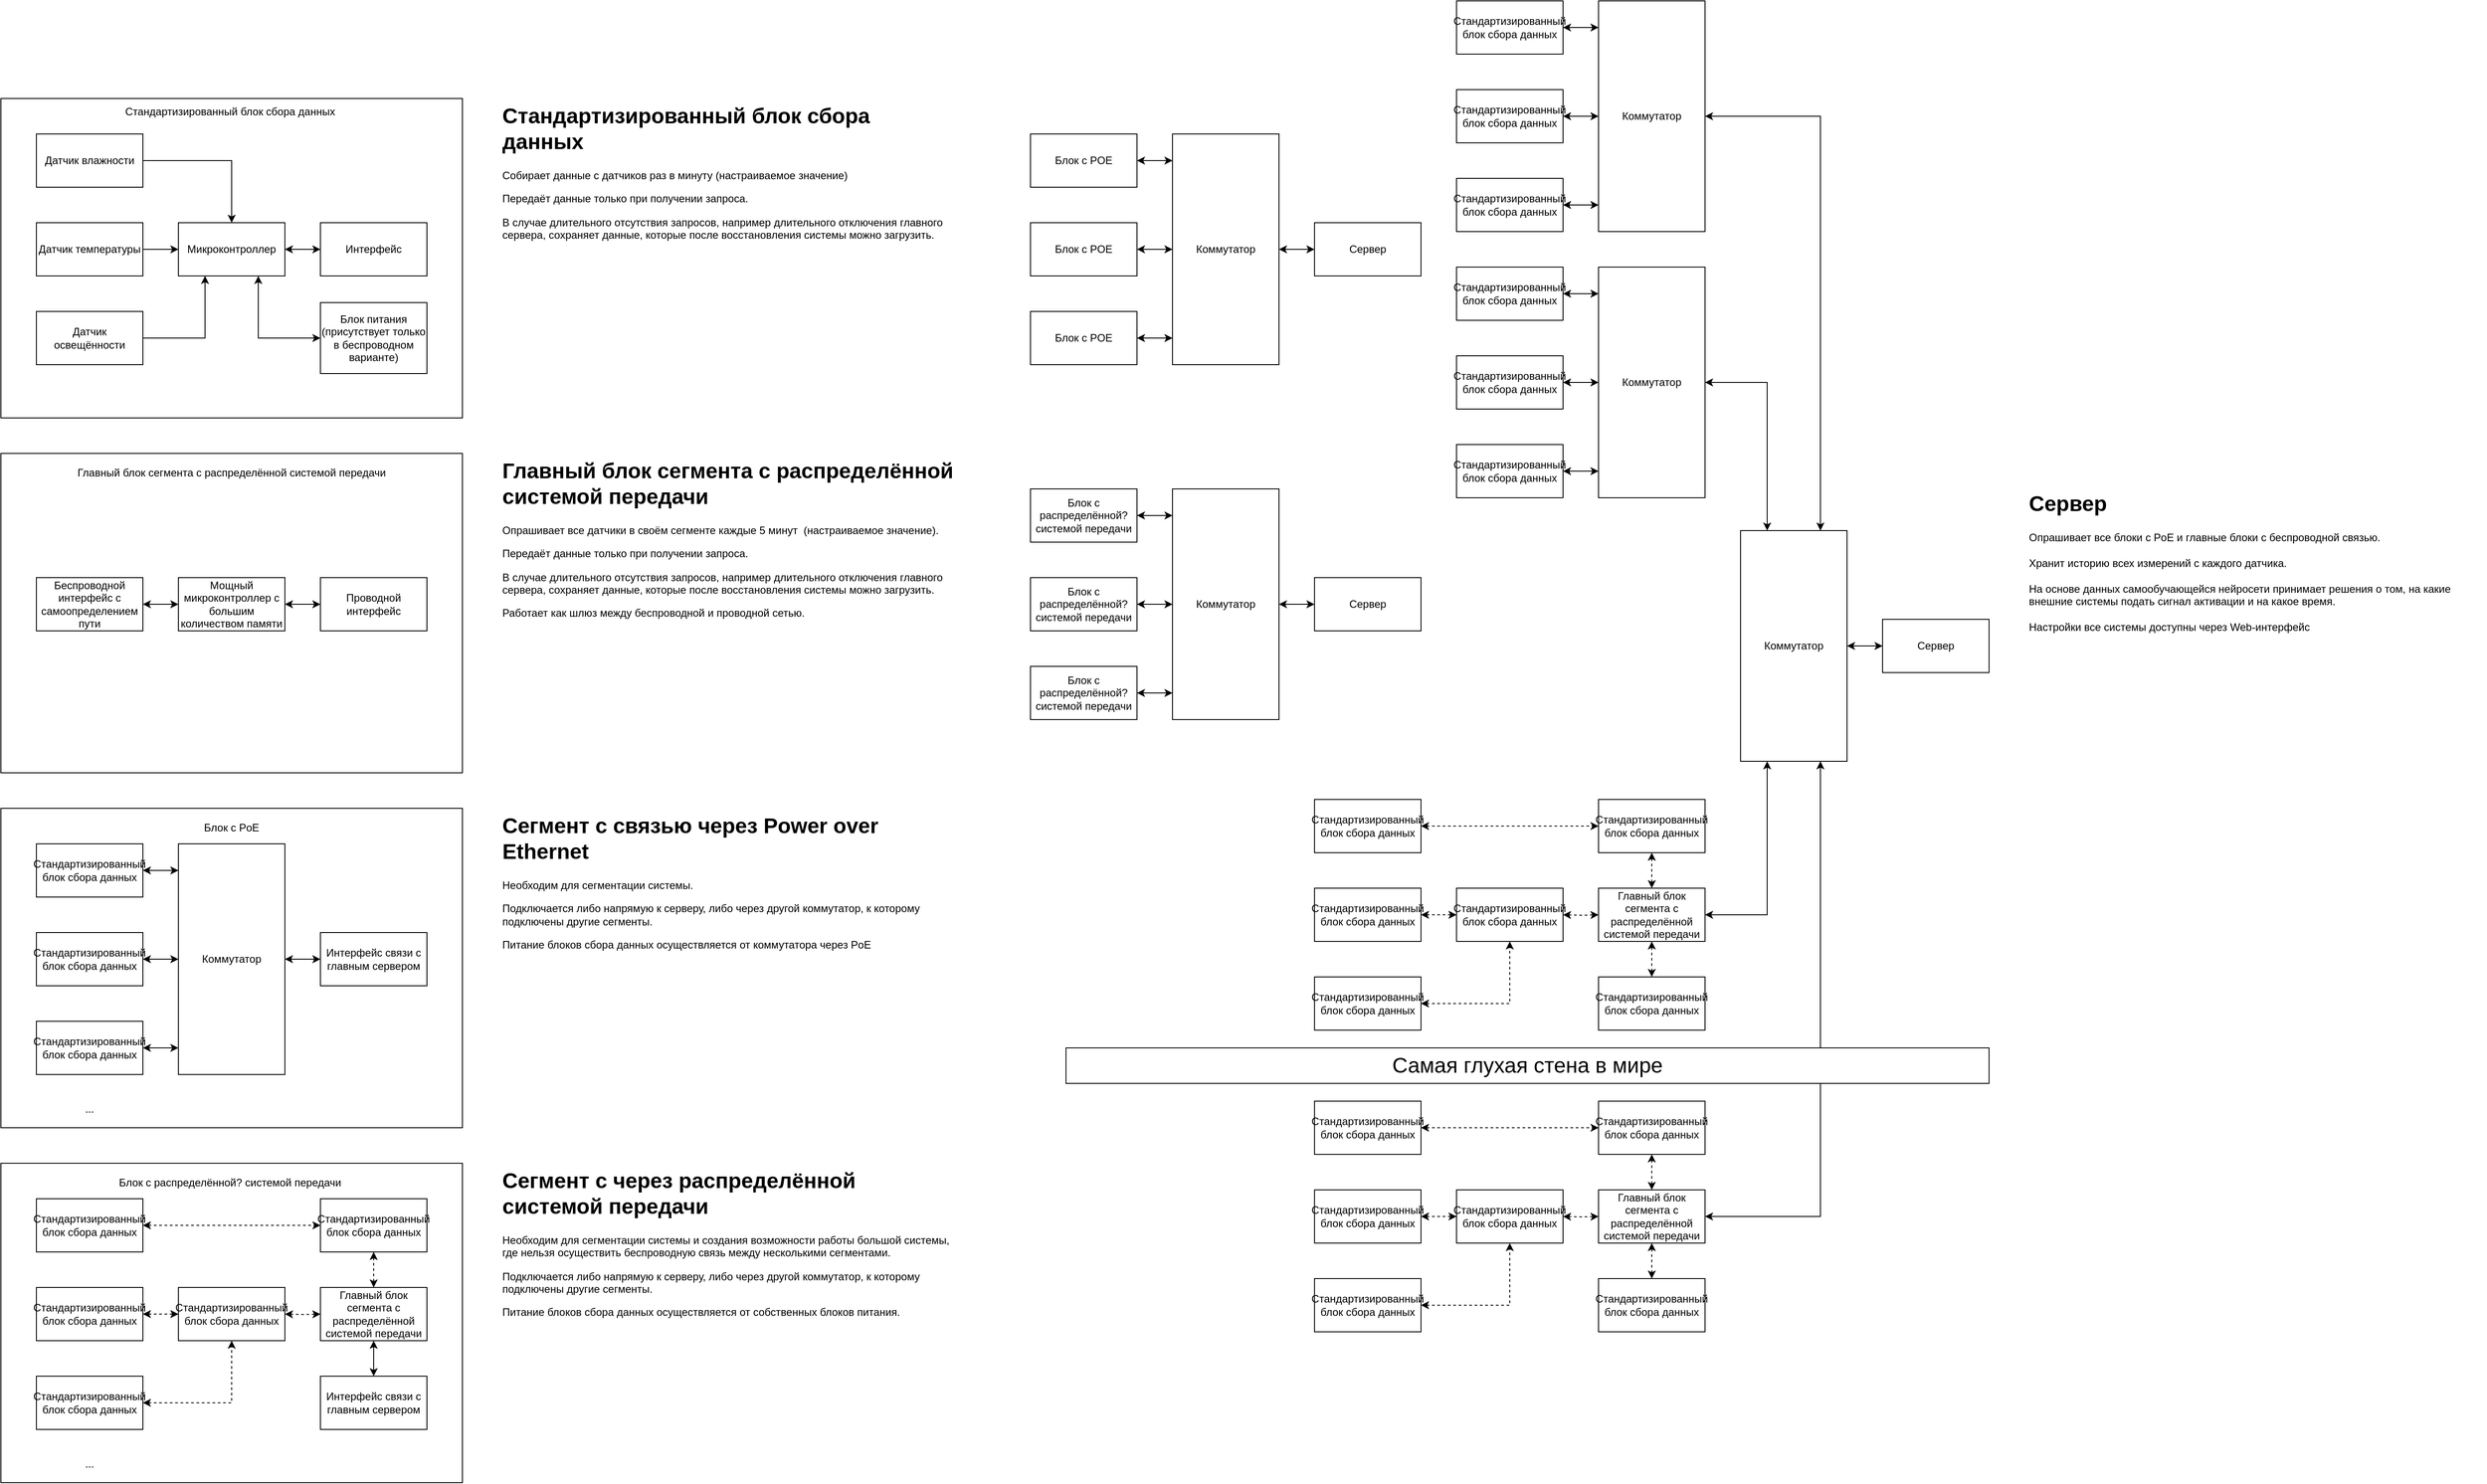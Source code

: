 <mxfile version="18.0.1" type="device"><diagram id="ki9Ix55oheyKwePjHkO6" name="Страница 1"><mxGraphModel dx="946" dy="2267" grid="1" gridSize="10" guides="1" tooltips="1" connect="1" arrows="1" fold="1" page="1" pageScale="1" pageWidth="2336" pageHeight="1654" math="0" shadow="0"><root><mxCell id="0"/><mxCell id="1" parent="0"/><mxCell id="hTzNfyZIEU0vZzHCz0gQ-32" value="&lt;span&gt;Блок с PoE&lt;br&gt;&lt;/span&gt;&lt;br&gt;&lt;br&gt;&lt;br&gt;&lt;br&gt;&lt;br&gt;&lt;br&gt;&lt;br&gt;&lt;br&gt;&lt;br&gt;&lt;br&gt;&lt;br&gt;&lt;br&gt;&lt;br&gt;&lt;br&gt;&lt;br&gt;&lt;br&gt;&lt;br&gt;&lt;br&gt;&lt;br&gt;&lt;br&gt;&lt;br&gt;...&amp;nbsp; &amp;nbsp;&lt;span style=&quot;white-space: pre&quot;&gt;&#9;&lt;/span&gt;&lt;span style=&quot;white-space: pre&quot;&gt;&#9;&lt;/span&gt;&lt;span style=&quot;white-space: pre&quot;&gt;&#9;&lt;/span&gt;&lt;span style=&quot;white-space: pre&quot;&gt;&#9;&lt;/span&gt;&lt;span style=&quot;white-space: pre&quot;&gt;&#9;&lt;/span&gt;&lt;span style=&quot;white-space: pre&quot;&gt;&#9;&lt;/span&gt;&lt;span style=&quot;white-space: pre&quot;&gt;&#9;&lt;/span&gt;&lt;span style=&quot;white-space: pre&quot;&gt;&#9;&lt;/span&gt;&lt;span style=&quot;white-space: pre&quot;&gt;&#9;&lt;/span&gt;&lt;span style=&quot;white-space: pre&quot;&gt;&#9;&lt;/span&gt;&lt;span style=&quot;white-space: pre&quot;&gt;&#9;&lt;span style=&quot;white-space: pre&quot;&gt;&#9;&lt;/span&gt; &lt;/span&gt;&amp;nbsp;&amp;nbsp;&lt;br&gt;" style="rounded=0;whiteSpace=wrap;html=1;" parent="1" vertex="1"><mxGeometry x="80" y="880" width="520" height="360" as="geometry"/></mxCell><mxCell id="hTzNfyZIEU0vZzHCz0gQ-18" value="Стандартизированный блок сбора данных&amp;nbsp;&lt;br&gt;&lt;br&gt;&lt;br&gt;&lt;br&gt;&lt;br&gt;&lt;br&gt;&lt;br&gt;&lt;br&gt;&lt;br&gt;&lt;br&gt;&lt;br&gt;&lt;br&gt;&lt;br&gt;&lt;br&gt;&lt;br&gt;&lt;br&gt;&lt;br&gt;&lt;br&gt;&lt;br&gt;&lt;br&gt;&lt;br&gt;&lt;br&gt;&lt;br&gt;&lt;br&gt;" style="rounded=0;whiteSpace=wrap;html=1;" parent="1" vertex="1"><mxGeometry x="80" y="80" width="520" height="360" as="geometry"/></mxCell><mxCell id="hTzNfyZIEU0vZzHCz0gQ-8" style="edgeStyle=orthogonalEdgeStyle;rounded=0;orthogonalLoop=1;jettySize=auto;html=1;" parent="1" source="hTzNfyZIEU0vZzHCz0gQ-1" target="hTzNfyZIEU0vZzHCz0gQ-6" edge="1"><mxGeometry relative="1" as="geometry"/></mxCell><mxCell id="hTzNfyZIEU0vZzHCz0gQ-1" value="Датчик влажности" style="rounded=0;whiteSpace=wrap;html=1;" parent="1" vertex="1"><mxGeometry x="120" y="120" width="120" height="60" as="geometry"/></mxCell><mxCell id="hTzNfyZIEU0vZzHCz0gQ-9" style="edgeStyle=orthogonalEdgeStyle;rounded=0;orthogonalLoop=1;jettySize=auto;html=1;" parent="1" source="hTzNfyZIEU0vZzHCz0gQ-2" target="hTzNfyZIEU0vZzHCz0gQ-6" edge="1"><mxGeometry relative="1" as="geometry"/></mxCell><mxCell id="hTzNfyZIEU0vZzHCz0gQ-2" value="Датчик температуры" style="rounded=0;whiteSpace=wrap;html=1;" parent="1" vertex="1"><mxGeometry x="120" y="220" width="120" height="60" as="geometry"/></mxCell><mxCell id="hTzNfyZIEU0vZzHCz0gQ-10" style="edgeStyle=orthogonalEdgeStyle;rounded=0;orthogonalLoop=1;jettySize=auto;html=1;" parent="1" source="hTzNfyZIEU0vZzHCz0gQ-3" target="hTzNfyZIEU0vZzHCz0gQ-6" edge="1"><mxGeometry relative="1" as="geometry"><Array as="points"><mxPoint x="310" y="350"/></Array></mxGeometry></mxCell><mxCell id="hTzNfyZIEU0vZzHCz0gQ-3" value="Датчик освещённости" style="rounded=0;whiteSpace=wrap;html=1;" parent="1" vertex="1"><mxGeometry x="120" y="320" width="120" height="60" as="geometry"/></mxCell><mxCell id="hTzNfyZIEU0vZzHCz0gQ-17" style="edgeStyle=orthogonalEdgeStyle;rounded=0;orthogonalLoop=1;jettySize=auto;html=1;startArrow=classic;startFill=1;" parent="1" source="hTzNfyZIEU0vZzHCz0gQ-6" target="hTzNfyZIEU0vZzHCz0gQ-16" edge="1"><mxGeometry relative="1" as="geometry"/></mxCell><mxCell id="hTzNfyZIEU0vZzHCz0gQ-6" value="Микроконтроллер" style="rounded=0;whiteSpace=wrap;html=1;" parent="1" vertex="1"><mxGeometry x="280" y="220" width="120" height="60" as="geometry"/></mxCell><mxCell id="hTzNfyZIEU0vZzHCz0gQ-16" value="Интерфейс" style="rounded=0;whiteSpace=wrap;html=1;" parent="1" vertex="1"><mxGeometry x="440" y="220" width="120" height="60" as="geometry"/></mxCell><mxCell id="hTzNfyZIEU0vZzHCz0gQ-26" style="edgeStyle=orthogonalEdgeStyle;rounded=0;orthogonalLoop=1;jettySize=auto;html=1;startArrow=classic;startFill=1;" parent="1" source="hTzNfyZIEU0vZzHCz0gQ-19" target="hTzNfyZIEU0vZzHCz0gQ-24" edge="1"><mxGeometry relative="1" as="geometry"><Array as="points"><mxPoint x="270" y="950"/><mxPoint x="270" y="950"/></Array></mxGeometry></mxCell><mxCell id="hTzNfyZIEU0vZzHCz0gQ-19" value="&lt;span&gt;Стандартизированный блок сбора данных&lt;/span&gt;" style="rounded=0;whiteSpace=wrap;html=1;" parent="1" vertex="1"><mxGeometry x="120" y="920" width="120" height="60" as="geometry"/></mxCell><mxCell id="hTzNfyZIEU0vZzHCz0gQ-27" style="edgeStyle=orthogonalEdgeStyle;rounded=0;orthogonalLoop=1;jettySize=auto;html=1;startArrow=classic;startFill=1;" parent="1" source="hTzNfyZIEU0vZzHCz0gQ-22" target="hTzNfyZIEU0vZzHCz0gQ-24" edge="1"><mxGeometry relative="1" as="geometry"/></mxCell><mxCell id="hTzNfyZIEU0vZzHCz0gQ-22" value="&lt;span&gt;Стандартизированный блок сбора данных&lt;/span&gt;" style="rounded=0;whiteSpace=wrap;html=1;" parent="1" vertex="1"><mxGeometry x="120" y="1020" width="120" height="60" as="geometry"/></mxCell><mxCell id="hTzNfyZIEU0vZzHCz0gQ-29" style="edgeStyle=orthogonalEdgeStyle;rounded=0;orthogonalLoop=1;jettySize=auto;html=1;startArrow=classic;startFill=1;" parent="1" source="hTzNfyZIEU0vZzHCz0gQ-23" target="hTzNfyZIEU0vZzHCz0gQ-24" edge="1"><mxGeometry relative="1" as="geometry"><Array as="points"><mxPoint x="270" y="1150"/><mxPoint x="270" y="1150"/></Array></mxGeometry></mxCell><mxCell id="hTzNfyZIEU0vZzHCz0gQ-23" value="&lt;span&gt;Стандартизированный блок сбора данных&lt;/span&gt;" style="rounded=0;whiteSpace=wrap;html=1;" parent="1" vertex="1"><mxGeometry x="120" y="1120" width="120" height="60" as="geometry"/></mxCell><mxCell id="hTzNfyZIEU0vZzHCz0gQ-31" style="edgeStyle=orthogonalEdgeStyle;rounded=0;orthogonalLoop=1;jettySize=auto;html=1;startArrow=classic;startFill=1;" parent="1" source="hTzNfyZIEU0vZzHCz0gQ-24" target="hTzNfyZIEU0vZzHCz0gQ-30" edge="1"><mxGeometry relative="1" as="geometry"/></mxCell><mxCell id="hTzNfyZIEU0vZzHCz0gQ-24" value="Коммутатор" style="rounded=0;whiteSpace=wrap;html=1;" parent="1" vertex="1"><mxGeometry x="280" y="920" width="120" height="260" as="geometry"/></mxCell><mxCell id="hTzNfyZIEU0vZzHCz0gQ-30" value="Интерфейс связи с главным сервером" style="rounded=0;whiteSpace=wrap;html=1;" parent="1" vertex="1"><mxGeometry x="440" y="1020" width="120" height="60" as="geometry"/></mxCell><mxCell id="hTzNfyZIEU0vZzHCz0gQ-33" value="&lt;span&gt;Блок с распределённой? системой передачи&amp;nbsp;&lt;br&gt;&lt;/span&gt;&lt;br&gt;&lt;br&gt;&lt;br&gt;&lt;br&gt;&lt;br&gt;&lt;br&gt;&lt;br&gt;&lt;br&gt;&lt;br&gt;&lt;br&gt;&lt;br&gt;&lt;br&gt;&lt;br&gt;&lt;br&gt;&lt;br&gt;&lt;br&gt;&lt;br&gt;&lt;br&gt;&lt;br&gt;&lt;br&gt;&lt;br&gt;...&amp;nbsp; &amp;nbsp;&lt;span style=&quot;white-space: pre&quot;&gt;&#9;&lt;/span&gt;&lt;span style=&quot;white-space: pre&quot;&gt;&#9;&lt;/span&gt;&lt;span style=&quot;white-space: pre&quot;&gt;&#9;&lt;/span&gt;&lt;span style=&quot;white-space: pre&quot;&gt;&#9;&lt;/span&gt;&lt;span style=&quot;white-space: pre&quot;&gt;&#9;&lt;/span&gt;&lt;span style=&quot;white-space: pre&quot;&gt;&#9;&lt;/span&gt;&lt;span style=&quot;white-space: pre&quot;&gt;&#9;&lt;/span&gt;&lt;span style=&quot;white-space: pre&quot;&gt;&#9;&lt;/span&gt;&lt;span style=&quot;white-space: pre&quot;&gt;&#9;&lt;/span&gt;&lt;span style=&quot;white-space: pre&quot;&gt;&#9;&lt;/span&gt;&lt;span style=&quot;white-space: pre&quot;&gt;&#9;&lt;span style=&quot;white-space: pre&quot;&gt;&#9;&lt;/span&gt; &lt;/span&gt;&amp;nbsp;&amp;nbsp;" style="rounded=0;whiteSpace=wrap;html=1;" parent="1" vertex="1"><mxGeometry x="80" y="1280" width="520" height="360" as="geometry"/></mxCell><mxCell id="hTzNfyZIEU0vZzHCz0gQ-34" style="edgeStyle=orthogonalEdgeStyle;rounded=0;orthogonalLoop=1;jettySize=auto;html=1;startArrow=classic;startFill=1;dashed=1;" parent="1" source="hTzNfyZIEU0vZzHCz0gQ-35" target="hTzNfyZIEU0vZzHCz0gQ-50" edge="1"><mxGeometry relative="1" as="geometry"><Array as="points"/><mxPoint x="280" y="1350.0" as="targetPoint"/></mxGeometry></mxCell><mxCell id="hTzNfyZIEU0vZzHCz0gQ-35" value="&lt;span&gt;Стандартизированный блок сбора данных&lt;/span&gt;" style="rounded=0;whiteSpace=wrap;html=1;" parent="1" vertex="1"><mxGeometry x="120" y="1320" width="120" height="60" as="geometry"/></mxCell><mxCell id="hTzNfyZIEU0vZzHCz0gQ-49" style="edgeStyle=orthogonalEdgeStyle;rounded=0;orthogonalLoop=1;jettySize=auto;html=1;startArrow=classic;startFill=1;dashed=1;" parent="1" source="hTzNfyZIEU0vZzHCz0gQ-37" target="hTzNfyZIEU0vZzHCz0gQ-45" edge="1"><mxGeometry relative="1" as="geometry"/></mxCell><mxCell id="hTzNfyZIEU0vZzHCz0gQ-37" value="&lt;span&gt;Стандартизированный блок сбора данных&lt;/span&gt;" style="rounded=0;whiteSpace=wrap;html=1;" parent="1" vertex="1"><mxGeometry x="120" y="1420" width="120" height="60" as="geometry"/></mxCell><mxCell id="hTzNfyZIEU0vZzHCz0gQ-48" style="edgeStyle=orthogonalEdgeStyle;rounded=0;orthogonalLoop=1;jettySize=auto;html=1;startArrow=classic;startFill=1;dashed=1;" parent="1" source="hTzNfyZIEU0vZzHCz0gQ-39" target="hTzNfyZIEU0vZzHCz0gQ-45" edge="1"><mxGeometry relative="1" as="geometry"/></mxCell><mxCell id="hTzNfyZIEU0vZzHCz0gQ-39" value="&lt;span&gt;Стандартизированный блок сбора данных&lt;/span&gt;" style="rounded=0;whiteSpace=wrap;html=1;" parent="1" vertex="1"><mxGeometry x="120" y="1520" width="120" height="60" as="geometry"/></mxCell><mxCell id="hTzNfyZIEU0vZzHCz0gQ-40" style="edgeStyle=orthogonalEdgeStyle;rounded=0;orthogonalLoop=1;jettySize=auto;html=1;startArrow=classic;startFill=1;dashed=1;" parent="1" target="hTzNfyZIEU0vZzHCz0gQ-42" edge="1"><mxGeometry relative="1" as="geometry"><mxPoint x="400" y="1450.0" as="sourcePoint"/></mxGeometry></mxCell><mxCell id="hTzNfyZIEU0vZzHCz0gQ-42" value="Главный блок сегмента с распределённой системой передачи" style="rounded=0;whiteSpace=wrap;html=1;" parent="1" vertex="1"><mxGeometry x="440" y="1420" width="120" height="60" as="geometry"/></mxCell><mxCell id="hTzNfyZIEU0vZzHCz0gQ-45" value="&lt;span&gt;Стандартизированный блок сбора данных&lt;/span&gt;" style="rounded=0;whiteSpace=wrap;html=1;" parent="1" vertex="1"><mxGeometry x="280" y="1420" width="120" height="60" as="geometry"/></mxCell><mxCell id="hTzNfyZIEU0vZzHCz0gQ-47" style="edgeStyle=orthogonalEdgeStyle;rounded=0;orthogonalLoop=1;jettySize=auto;html=1;startArrow=classic;startFill=1;" parent="1" source="hTzNfyZIEU0vZzHCz0gQ-46" target="hTzNfyZIEU0vZzHCz0gQ-42" edge="1"><mxGeometry relative="1" as="geometry"/></mxCell><mxCell id="hTzNfyZIEU0vZzHCz0gQ-46" value="Интерфейс связи с главным сервером" style="rounded=0;whiteSpace=wrap;html=1;" parent="1" vertex="1"><mxGeometry x="440" y="1520" width="120" height="60" as="geometry"/></mxCell><mxCell id="hTzNfyZIEU0vZzHCz0gQ-51" style="edgeStyle=orthogonalEdgeStyle;rounded=0;orthogonalLoop=1;jettySize=auto;html=1;startArrow=classic;startFill=1;dashed=1;" parent="1" source="hTzNfyZIEU0vZzHCz0gQ-50" target="hTzNfyZIEU0vZzHCz0gQ-42" edge="1"><mxGeometry relative="1" as="geometry"/></mxCell><mxCell id="hTzNfyZIEU0vZzHCz0gQ-50" value="&lt;span&gt;Стандартизированный блок сбора данных&lt;/span&gt;" style="rounded=0;whiteSpace=wrap;html=1;" parent="1" vertex="1"><mxGeometry x="440" y="1320" width="120" height="60" as="geometry"/></mxCell><mxCell id="hTzNfyZIEU0vZzHCz0gQ-53" value="&lt;span&gt;Главный блок сегмента с распределённой системой передачи&lt;br&gt;&lt;/span&gt;&lt;br&gt;&lt;br&gt;&lt;br&gt;&lt;br&gt;&lt;br&gt;&lt;br&gt;&lt;br&gt;&lt;br&gt;&lt;br&gt;&lt;br&gt;&lt;br&gt;&lt;br&gt;&lt;br&gt;&lt;br&gt;&lt;br&gt;&lt;br&gt;&lt;br&gt;&lt;br&gt;&lt;br&gt;&lt;br&gt;&lt;br&gt;&amp;nbsp; &amp;nbsp;&lt;span style=&quot;white-space: pre&quot;&gt;&#9;&lt;/span&gt;&lt;span style=&quot;white-space: pre&quot;&gt;&#9;&lt;/span&gt;&lt;span style=&quot;white-space: pre&quot;&gt;&#9;&lt;/span&gt;&lt;span style=&quot;white-space: pre&quot;&gt;&#9;&lt;/span&gt;&lt;span style=&quot;white-space: pre&quot;&gt;&#9;&lt;/span&gt;&lt;span style=&quot;white-space: pre&quot;&gt;&#9;&lt;/span&gt;&lt;span style=&quot;white-space: pre&quot;&gt;&#9;&lt;/span&gt;&lt;span style=&quot;white-space: pre&quot;&gt;&#9;&lt;/span&gt;&lt;span style=&quot;white-space: pre&quot;&gt;&#9;&lt;/span&gt;&lt;span style=&quot;white-space: pre&quot;&gt;&#9;&lt;/span&gt;&lt;span style=&quot;white-space: pre&quot;&gt;&#9;&lt;span style=&quot;white-space: pre&quot;&gt;&#9;&lt;/span&gt; &lt;/span&gt;&amp;nbsp;&amp;nbsp;" style="rounded=0;whiteSpace=wrap;html=1;" parent="1" vertex="1"><mxGeometry x="80" y="480" width="520" height="360" as="geometry"/></mxCell><mxCell id="hTzNfyZIEU0vZzHCz0gQ-56" style="edgeStyle=orthogonalEdgeStyle;rounded=0;orthogonalLoop=1;jettySize=auto;html=1;startArrow=classic;startFill=1;" parent="1" source="hTzNfyZIEU0vZzHCz0gQ-57" target="hTzNfyZIEU0vZzHCz0gQ-61" edge="1"><mxGeometry relative="1" as="geometry"/></mxCell><mxCell id="hTzNfyZIEU0vZzHCz0gQ-57" value="Беспроводной интерфейс с самоопределением пути" style="rounded=0;whiteSpace=wrap;html=1;" parent="1" vertex="1"><mxGeometry x="120" y="620" width="120" height="60" as="geometry"/></mxCell><mxCell id="hTzNfyZIEU0vZzHCz0gQ-60" style="edgeStyle=orthogonalEdgeStyle;rounded=0;orthogonalLoop=1;jettySize=auto;html=1;startArrow=classic;startFill=1;" parent="1" source="hTzNfyZIEU0vZzHCz0gQ-61" target="hTzNfyZIEU0vZzHCz0gQ-62" edge="1"><mxGeometry relative="1" as="geometry"/></mxCell><mxCell id="hTzNfyZIEU0vZzHCz0gQ-61" value="Мощный микроконтроллер с большим количеством памяти" style="rounded=0;whiteSpace=wrap;html=1;" parent="1" vertex="1"><mxGeometry x="280" y="620" width="120" height="60" as="geometry"/></mxCell><mxCell id="hTzNfyZIEU0vZzHCz0gQ-62" value="Проводной интерфейс" style="rounded=0;whiteSpace=wrap;html=1;" parent="1" vertex="1"><mxGeometry x="440" y="620" width="120" height="60" as="geometry"/></mxCell><mxCell id="hTzNfyZIEU0vZzHCz0gQ-65" style="edgeStyle=orthogonalEdgeStyle;rounded=0;orthogonalLoop=1;jettySize=auto;html=1;startArrow=classic;startFill=1;" parent="1" source="hTzNfyZIEU0vZzHCz0gQ-64" target="hTzNfyZIEU0vZzHCz0gQ-6" edge="1"><mxGeometry relative="1" as="geometry"><Array as="points"><mxPoint x="370" y="350"/></Array></mxGeometry></mxCell><mxCell id="hTzNfyZIEU0vZzHCz0gQ-64" value="Блок питания (присутствует только в беспроводном варианте)" style="rounded=0;whiteSpace=wrap;html=1;" parent="1" vertex="1"><mxGeometry x="440" y="310" width="120" height="80" as="geometry"/></mxCell><mxCell id="hTzNfyZIEU0vZzHCz0gQ-67" value="&lt;h1&gt;&lt;span style=&quot;text-align: center&quot;&gt;Стандартизированный блок сбора данных&lt;/span&gt;&lt;/h1&gt;&lt;p&gt;Собирает данные с датчиков раз в минуту (настраиваемое значение)&lt;/p&gt;&lt;p&gt;Передаёт данные только при получении запроса.&lt;/p&gt;&lt;p&gt;В случае длительного отсутствия запросов, например длительного отключения главного сервера, сохраняет данные, которые после восстановления системы можно загрузить.&amp;nbsp; &amp;nbsp;&lt;/p&gt;" style="text;html=1;strokeColor=none;fillColor=none;spacing=5;spacingTop=-20;whiteSpace=wrap;overflow=hidden;rounded=0;" parent="1" vertex="1"><mxGeometry x="640" y="80" width="520" height="360" as="geometry"/></mxCell><mxCell id="hTzNfyZIEU0vZzHCz0gQ-68" value="&lt;h1&gt;&lt;span style=&quot;text-align: center&quot;&gt;&lt;font style=&quot;font-size: 24px&quot;&gt;Главный блок сегмента с распределённой системой передачи&lt;/font&gt;&lt;/span&gt;&lt;br&gt;&lt;/h1&gt;&lt;p&gt;Опрашивает все датчики в своём сегменте каждые 5 минут&amp;nbsp; (настраиваемое значение)&lt;span&gt;.&amp;nbsp;&lt;/span&gt;&lt;/p&gt;&lt;p&gt;Передаёт данные только при получении запроса.&lt;/p&gt;&lt;p&gt;В случае длительного отсутствия запросов, например длительного отключения главного сервера, сохраняет данные, которые после восстановления системы можно загрузить.&amp;nbsp;&lt;/p&gt;&lt;p&gt;Работает как шлюз между беспроводной и проводной сетью.&amp;nbsp;&lt;/p&gt;&lt;p&gt;&amp;nbsp;&amp;nbsp;&lt;/p&gt;" style="text;html=1;strokeColor=none;fillColor=none;spacing=5;spacingTop=-20;whiteSpace=wrap;overflow=hidden;rounded=0;" parent="1" vertex="1"><mxGeometry x="640" y="480" width="520" height="360" as="geometry"/></mxCell><mxCell id="hTzNfyZIEU0vZzHCz0gQ-69" value="&lt;h1&gt;&lt;span style=&quot;text-align: center&quot;&gt;&lt;font style=&quot;font-size: 24px&quot;&gt;Сегмент с связью через Power over Ethernet&lt;/font&gt;&lt;/span&gt;&lt;/h1&gt;&lt;p&gt;&lt;span&gt;Необходим для сегментации системы.&lt;/span&gt;&lt;/p&gt;&lt;p&gt;&lt;span&gt;Подключается либо напрямую к серверу, либо через другой коммутатор, к которому подключены другие сегменты.&amp;nbsp; &amp;nbsp;&lt;/span&gt;&lt;br&gt;&lt;/p&gt;&lt;p&gt;&lt;span&gt;Питание блоков сбора данных осуществляется от коммутатора через PoE&lt;/span&gt;&lt;/p&gt;" style="text;html=1;strokeColor=none;fillColor=none;spacing=5;spacingTop=-20;whiteSpace=wrap;overflow=hidden;rounded=0;" parent="1" vertex="1"><mxGeometry x="640" y="880" width="520" height="360" as="geometry"/></mxCell><mxCell id="hTzNfyZIEU0vZzHCz0gQ-70" value="&lt;h1&gt;&lt;span style=&quot;text-align: center&quot;&gt;&lt;font style=&quot;font-size: 24px&quot;&gt;Сегмент с через распределённой системой передачи&lt;/font&gt;&lt;/span&gt;&lt;/h1&gt;&lt;p&gt;&lt;span&gt;Необходим для сегментации системы и создания возможности работы большой системы, где нельзя осуществить беспроводную связь между несколькими сегментами.&lt;/span&gt;&lt;/p&gt;&lt;p&gt;&lt;span&gt;Подключается либо напрямую к серверу, либо через другой коммутатор, к которому подключены другие сегменты.&amp;nbsp; &amp;nbsp;&lt;/span&gt;&lt;br&gt;&lt;/p&gt;&lt;p&gt;&lt;span&gt;Питание блоков сбора данных осуществляется от собственных блоков питания.&lt;/span&gt;&lt;/p&gt;" style="text;html=1;strokeColor=none;fillColor=none;spacing=5;spacingTop=-20;whiteSpace=wrap;overflow=hidden;rounded=0;" parent="1" vertex="1"><mxGeometry x="640" y="1280" width="520" height="360" as="geometry"/></mxCell><mxCell id="hTzNfyZIEU0vZzHCz0gQ-75" style="edgeStyle=orthogonalEdgeStyle;rounded=0;orthogonalLoop=1;jettySize=auto;html=1;fontSize=24;startArrow=classic;startFill=1;" parent="1" source="hTzNfyZIEU0vZzHCz0gQ-71" target="hTzNfyZIEU0vZzHCz0gQ-74" edge="1"><mxGeometry relative="1" as="geometry"><Array as="points"><mxPoint x="1390" y="150"/><mxPoint x="1390" y="150"/></Array></mxGeometry></mxCell><mxCell id="hTzNfyZIEU0vZzHCz0gQ-71" value="Блок с POE" style="rounded=0;whiteSpace=wrap;html=1;" parent="1" vertex="1"><mxGeometry x="1240" y="120" width="120" height="60" as="geometry"/></mxCell><mxCell id="hTzNfyZIEU0vZzHCz0gQ-76" style="edgeStyle=orthogonalEdgeStyle;rounded=0;orthogonalLoop=1;jettySize=auto;html=1;fontSize=24;startArrow=classic;startFill=1;" parent="1" source="hTzNfyZIEU0vZzHCz0gQ-72" target="hTzNfyZIEU0vZzHCz0gQ-74" edge="1"><mxGeometry relative="1" as="geometry"/></mxCell><mxCell id="hTzNfyZIEU0vZzHCz0gQ-72" value="Блок с POE" style="rounded=0;whiteSpace=wrap;html=1;" parent="1" vertex="1"><mxGeometry x="1240" y="220" width="120" height="60" as="geometry"/></mxCell><mxCell id="hTzNfyZIEU0vZzHCz0gQ-77" style="edgeStyle=orthogonalEdgeStyle;rounded=0;orthogonalLoop=1;jettySize=auto;html=1;fontSize=24;startArrow=classic;startFill=1;" parent="1" source="hTzNfyZIEU0vZzHCz0gQ-73" target="hTzNfyZIEU0vZzHCz0gQ-74" edge="1"><mxGeometry relative="1" as="geometry"><Array as="points"><mxPoint x="1390" y="350"/><mxPoint x="1390" y="350"/></Array></mxGeometry></mxCell><mxCell id="hTzNfyZIEU0vZzHCz0gQ-73" value="Блок с POE" style="rounded=0;whiteSpace=wrap;html=1;" parent="1" vertex="1"><mxGeometry x="1240" y="320" width="120" height="60" as="geometry"/></mxCell><mxCell id="hTzNfyZIEU0vZzHCz0gQ-74" value="Коммутатор" style="rounded=0;whiteSpace=wrap;html=1;" parent="1" vertex="1"><mxGeometry x="1400" y="120" width="120" height="260" as="geometry"/></mxCell><mxCell id="hTzNfyZIEU0vZzHCz0gQ-81" value="" style="edgeStyle=orthogonalEdgeStyle;rounded=0;orthogonalLoop=1;jettySize=auto;html=1;fontSize=24;startArrow=classic;startFill=1;" parent="1" source="hTzNfyZIEU0vZzHCz0gQ-80" target="hTzNfyZIEU0vZzHCz0gQ-74" edge="1"><mxGeometry relative="1" as="geometry"/></mxCell><mxCell id="hTzNfyZIEU0vZzHCz0gQ-80" value="Сервер" style="rounded=0;whiteSpace=wrap;html=1;" parent="1" vertex="1"><mxGeometry x="1560" y="220" width="120" height="60" as="geometry"/></mxCell><mxCell id="hTzNfyZIEU0vZzHCz0gQ-82" value="Коммутатор" style="rounded=0;whiteSpace=wrap;html=1;" parent="1" vertex="1"><mxGeometry x="2040" y="567" width="120" height="260" as="geometry"/></mxCell><mxCell id="hTzNfyZIEU0vZzHCz0gQ-83" value="" style="edgeStyle=orthogonalEdgeStyle;rounded=0;orthogonalLoop=1;jettySize=auto;html=1;fontSize=24;startArrow=classic;startFill=1;" parent="1" source="hTzNfyZIEU0vZzHCz0gQ-84" target="hTzNfyZIEU0vZzHCz0gQ-82" edge="1"><mxGeometry relative="1" as="geometry"/></mxCell><mxCell id="hTzNfyZIEU0vZzHCz0gQ-84" value="Сервер" style="rounded=0;whiteSpace=wrap;html=1;" parent="1" vertex="1"><mxGeometry x="2200" y="667" width="120" height="60" as="geometry"/></mxCell><mxCell id="hTzNfyZIEU0vZzHCz0gQ-85" style="edgeStyle=orthogonalEdgeStyle;rounded=0;orthogonalLoop=1;jettySize=auto;html=1;startArrow=classic;startFill=1;" parent="1" source="hTzNfyZIEU0vZzHCz0gQ-86" target="hTzNfyZIEU0vZzHCz0gQ-91" edge="1"><mxGeometry relative="1" as="geometry"><Array as="points"><mxPoint x="1870"/><mxPoint x="1870"/></Array></mxGeometry></mxCell><mxCell id="hTzNfyZIEU0vZzHCz0gQ-86" value="&lt;span&gt;Стандартизированный блок сбора данных&lt;/span&gt;" style="rounded=0;whiteSpace=wrap;html=1;" parent="1" vertex="1"><mxGeometry x="1720" y="-30" width="120" height="60" as="geometry"/></mxCell><mxCell id="hTzNfyZIEU0vZzHCz0gQ-87" style="edgeStyle=orthogonalEdgeStyle;rounded=0;orthogonalLoop=1;jettySize=auto;html=1;startArrow=classic;startFill=1;" parent="1" source="hTzNfyZIEU0vZzHCz0gQ-88" target="hTzNfyZIEU0vZzHCz0gQ-91" edge="1"><mxGeometry relative="1" as="geometry"/></mxCell><mxCell id="hTzNfyZIEU0vZzHCz0gQ-88" value="&lt;span&gt;Стандартизированный блок сбора данных&lt;/span&gt;" style="rounded=0;whiteSpace=wrap;html=1;" parent="1" vertex="1"><mxGeometry x="1720" y="70" width="120" height="60" as="geometry"/></mxCell><mxCell id="hTzNfyZIEU0vZzHCz0gQ-89" style="edgeStyle=orthogonalEdgeStyle;rounded=0;orthogonalLoop=1;jettySize=auto;html=1;startArrow=classic;startFill=1;" parent="1" source="hTzNfyZIEU0vZzHCz0gQ-90" target="hTzNfyZIEU0vZzHCz0gQ-91" edge="1"><mxGeometry relative="1" as="geometry"><Array as="points"><mxPoint x="1870" y="200"/><mxPoint x="1870" y="200"/></Array></mxGeometry></mxCell><mxCell id="hTzNfyZIEU0vZzHCz0gQ-90" value="&lt;span&gt;Стандартизированный блок сбора данных&lt;/span&gt;" style="rounded=0;whiteSpace=wrap;html=1;" parent="1" vertex="1"><mxGeometry x="1720" y="170" width="120" height="60" as="geometry"/></mxCell><mxCell id="hTzNfyZIEU0vZzHCz0gQ-119" style="edgeStyle=orthogonalEdgeStyle;rounded=0;orthogonalLoop=1;jettySize=auto;html=1;entryX=0.75;entryY=0;entryDx=0;entryDy=0;fontSize=24;startArrow=classic;startFill=1;" parent="1" source="hTzNfyZIEU0vZzHCz0gQ-91" target="hTzNfyZIEU0vZzHCz0gQ-82" edge="1"><mxGeometry relative="1" as="geometry"/></mxCell><mxCell id="hTzNfyZIEU0vZzHCz0gQ-91" value="Коммутатор" style="rounded=0;whiteSpace=wrap;html=1;" parent="1" vertex="1"><mxGeometry x="1880" y="-30" width="120" height="260" as="geometry"/></mxCell><mxCell id="hTzNfyZIEU0vZzHCz0gQ-102" value="" style="group" parent="1" vertex="1" connectable="0"><mxGeometry x="1720" y="270" width="280" height="260" as="geometry"/></mxCell><mxCell id="hTzNfyZIEU0vZzHCz0gQ-93" value="&lt;span&gt;Стандартизированный блок сбора данных&lt;/span&gt;" style="rounded=0;whiteSpace=wrap;html=1;" parent="hTzNfyZIEU0vZzHCz0gQ-102" vertex="1"><mxGeometry width="120" height="60" as="geometry"/></mxCell><mxCell id="hTzNfyZIEU0vZzHCz0gQ-95" value="&lt;span&gt;Стандартизированный блок сбора данных&lt;/span&gt;" style="rounded=0;whiteSpace=wrap;html=1;" parent="hTzNfyZIEU0vZzHCz0gQ-102" vertex="1"><mxGeometry y="100" width="120" height="60" as="geometry"/></mxCell><mxCell id="hTzNfyZIEU0vZzHCz0gQ-97" value="&lt;span&gt;Стандартизированный блок сбора данных&lt;/span&gt;" style="rounded=0;whiteSpace=wrap;html=1;" parent="hTzNfyZIEU0vZzHCz0gQ-102" vertex="1"><mxGeometry y="200" width="120" height="60" as="geometry"/></mxCell><mxCell id="hTzNfyZIEU0vZzHCz0gQ-98" value="Коммутатор" style="rounded=0;whiteSpace=wrap;html=1;" parent="hTzNfyZIEU0vZzHCz0gQ-102" vertex="1"><mxGeometry x="160" width="120" height="260" as="geometry"/></mxCell><mxCell id="hTzNfyZIEU0vZzHCz0gQ-92" style="edgeStyle=orthogonalEdgeStyle;rounded=0;orthogonalLoop=1;jettySize=auto;html=1;startArrow=classic;startFill=1;" parent="hTzNfyZIEU0vZzHCz0gQ-102" source="hTzNfyZIEU0vZzHCz0gQ-93" target="hTzNfyZIEU0vZzHCz0gQ-98" edge="1"><mxGeometry relative="1" as="geometry"><Array as="points"><mxPoint x="150" y="30"/><mxPoint x="150" y="30"/></Array></mxGeometry></mxCell><mxCell id="hTzNfyZIEU0vZzHCz0gQ-94" style="edgeStyle=orthogonalEdgeStyle;rounded=0;orthogonalLoop=1;jettySize=auto;html=1;startArrow=classic;startFill=1;" parent="hTzNfyZIEU0vZzHCz0gQ-102" source="hTzNfyZIEU0vZzHCz0gQ-95" target="hTzNfyZIEU0vZzHCz0gQ-98" edge="1"><mxGeometry relative="1" as="geometry"/></mxCell><mxCell id="hTzNfyZIEU0vZzHCz0gQ-96" style="edgeStyle=orthogonalEdgeStyle;rounded=0;orthogonalLoop=1;jettySize=auto;html=1;startArrow=classic;startFill=1;" parent="hTzNfyZIEU0vZzHCz0gQ-102" source="hTzNfyZIEU0vZzHCz0gQ-97" target="hTzNfyZIEU0vZzHCz0gQ-98" edge="1"><mxGeometry relative="1" as="geometry"><Array as="points"><mxPoint x="150" y="230"/><mxPoint x="150" y="230"/></Array></mxGeometry></mxCell><mxCell id="hTzNfyZIEU0vZzHCz0gQ-104" style="edgeStyle=orthogonalEdgeStyle;rounded=0;orthogonalLoop=1;jettySize=auto;html=1;startArrow=classic;startFill=1;dashed=1;" parent="1" source="hTzNfyZIEU0vZzHCz0gQ-105" target="hTzNfyZIEU0vZzHCz0gQ-116" edge="1"><mxGeometry relative="1" as="geometry"><Array as="points"/><mxPoint x="1720" y="900.0" as="targetPoint"/></mxGeometry></mxCell><mxCell id="hTzNfyZIEU0vZzHCz0gQ-105" value="&lt;span&gt;Стандартизированный блок сбора данных&lt;/span&gt;" style="rounded=0;whiteSpace=wrap;html=1;" parent="1" vertex="1"><mxGeometry x="1560" y="870" width="120" height="60" as="geometry"/></mxCell><mxCell id="hTzNfyZIEU0vZzHCz0gQ-106" style="edgeStyle=orthogonalEdgeStyle;rounded=0;orthogonalLoop=1;jettySize=auto;html=1;startArrow=classic;startFill=1;dashed=1;" parent="1" source="hTzNfyZIEU0vZzHCz0gQ-107" target="hTzNfyZIEU0vZzHCz0gQ-112" edge="1"><mxGeometry relative="1" as="geometry"/></mxCell><mxCell id="hTzNfyZIEU0vZzHCz0gQ-107" value="&lt;span&gt;Стандартизированный блок сбора данных&lt;/span&gt;" style="rounded=0;whiteSpace=wrap;html=1;" parent="1" vertex="1"><mxGeometry x="1560" y="970" width="120" height="60" as="geometry"/></mxCell><mxCell id="hTzNfyZIEU0vZzHCz0gQ-108" style="edgeStyle=orthogonalEdgeStyle;rounded=0;orthogonalLoop=1;jettySize=auto;html=1;startArrow=classic;startFill=1;dashed=1;" parent="1" source="hTzNfyZIEU0vZzHCz0gQ-109" target="hTzNfyZIEU0vZzHCz0gQ-112" edge="1"><mxGeometry relative="1" as="geometry"/></mxCell><mxCell id="hTzNfyZIEU0vZzHCz0gQ-109" value="&lt;span&gt;Стандартизированный блок сбора данных&lt;/span&gt;" style="rounded=0;whiteSpace=wrap;html=1;" parent="1" vertex="1"><mxGeometry x="1560" y="1070" width="120" height="60" as="geometry"/></mxCell><mxCell id="hTzNfyZIEU0vZzHCz0gQ-110" style="edgeStyle=orthogonalEdgeStyle;rounded=0;orthogonalLoop=1;jettySize=auto;html=1;startArrow=classic;startFill=1;dashed=1;" parent="1" target="hTzNfyZIEU0vZzHCz0gQ-111" edge="1"><mxGeometry relative="1" as="geometry"><mxPoint x="1840.0" y="1000" as="sourcePoint"/></mxGeometry></mxCell><mxCell id="hTzNfyZIEU0vZzHCz0gQ-117" style="edgeStyle=orthogonalEdgeStyle;rounded=0;orthogonalLoop=1;jettySize=auto;html=1;entryX=0.25;entryY=1;entryDx=0;entryDy=0;fontSize=24;startArrow=classic;startFill=1;" parent="1" source="hTzNfyZIEU0vZzHCz0gQ-111" target="hTzNfyZIEU0vZzHCz0gQ-82" edge="1"><mxGeometry relative="1" as="geometry"/></mxCell><mxCell id="hTzNfyZIEU0vZzHCz0gQ-111" value="Главный блок сегмента с распределённой системой передачи" style="rounded=0;whiteSpace=wrap;html=1;" parent="1" vertex="1"><mxGeometry x="1880" y="970" width="120" height="60" as="geometry"/></mxCell><mxCell id="hTzNfyZIEU0vZzHCz0gQ-112" value="&lt;span&gt;Стандартизированный блок сбора данных&lt;/span&gt;" style="rounded=0;whiteSpace=wrap;html=1;" parent="1" vertex="1"><mxGeometry x="1720" y="970" width="120" height="60" as="geometry"/></mxCell><mxCell id="hTzNfyZIEU0vZzHCz0gQ-113" style="edgeStyle=orthogonalEdgeStyle;rounded=0;orthogonalLoop=1;jettySize=auto;html=1;startArrow=classic;startFill=1;dashed=1;" parent="1" source="hTzNfyZIEU0vZzHCz0gQ-114" target="hTzNfyZIEU0vZzHCz0gQ-111" edge="1"><mxGeometry relative="1" as="geometry"/></mxCell><mxCell id="hTzNfyZIEU0vZzHCz0gQ-114" value="&lt;span&gt;Стандартизированный блок сбора данных&lt;/span&gt;" style="rounded=0;whiteSpace=wrap;html=1;" parent="1" vertex="1"><mxGeometry x="1880" y="1070" width="120" height="60" as="geometry"/></mxCell><mxCell id="hTzNfyZIEU0vZzHCz0gQ-115" style="edgeStyle=orthogonalEdgeStyle;rounded=0;orthogonalLoop=1;jettySize=auto;html=1;startArrow=classic;startFill=1;dashed=1;" parent="1" source="hTzNfyZIEU0vZzHCz0gQ-116" target="hTzNfyZIEU0vZzHCz0gQ-111" edge="1"><mxGeometry relative="1" as="geometry"/></mxCell><mxCell id="hTzNfyZIEU0vZzHCz0gQ-116" value="&lt;span&gt;Стандартизированный блок сбора данных&lt;/span&gt;" style="rounded=0;whiteSpace=wrap;html=1;" parent="1" vertex="1"><mxGeometry x="1880" y="870" width="120" height="60" as="geometry"/></mxCell><mxCell id="hTzNfyZIEU0vZzHCz0gQ-118" style="edgeStyle=orthogonalEdgeStyle;rounded=0;orthogonalLoop=1;jettySize=auto;html=1;entryX=0.25;entryY=0;entryDx=0;entryDy=0;fontSize=24;startArrow=classic;startFill=1;" parent="1" source="hTzNfyZIEU0vZzHCz0gQ-98" target="hTzNfyZIEU0vZzHCz0gQ-82" edge="1"><mxGeometry relative="1" as="geometry"/></mxCell><mxCell id="hTzNfyZIEU0vZzHCz0gQ-120" style="edgeStyle=orthogonalEdgeStyle;rounded=0;orthogonalLoop=1;jettySize=auto;html=1;startArrow=classic;startFill=1;dashed=1;" parent="1" source="hTzNfyZIEU0vZzHCz0gQ-121" target="hTzNfyZIEU0vZzHCz0gQ-132" edge="1"><mxGeometry relative="1" as="geometry"><Array as="points"/><mxPoint x="1720" y="1240.0" as="targetPoint"/></mxGeometry></mxCell><mxCell id="hTzNfyZIEU0vZzHCz0gQ-121" value="&lt;span&gt;Стандартизированный блок сбора данных&lt;/span&gt;" style="rounded=0;whiteSpace=wrap;html=1;" parent="1" vertex="1"><mxGeometry x="1560" y="1210" width="120" height="60" as="geometry"/></mxCell><mxCell id="hTzNfyZIEU0vZzHCz0gQ-122" style="edgeStyle=orthogonalEdgeStyle;rounded=0;orthogonalLoop=1;jettySize=auto;html=1;startArrow=classic;startFill=1;dashed=1;" parent="1" source="hTzNfyZIEU0vZzHCz0gQ-123" target="hTzNfyZIEU0vZzHCz0gQ-128" edge="1"><mxGeometry relative="1" as="geometry"/></mxCell><mxCell id="hTzNfyZIEU0vZzHCz0gQ-123" value="&lt;span&gt;Стандартизированный блок сбора данных&lt;/span&gt;" style="rounded=0;whiteSpace=wrap;html=1;" parent="1" vertex="1"><mxGeometry x="1560" y="1310" width="120" height="60" as="geometry"/></mxCell><mxCell id="hTzNfyZIEU0vZzHCz0gQ-124" style="edgeStyle=orthogonalEdgeStyle;rounded=0;orthogonalLoop=1;jettySize=auto;html=1;startArrow=classic;startFill=1;dashed=1;" parent="1" source="hTzNfyZIEU0vZzHCz0gQ-125" target="hTzNfyZIEU0vZzHCz0gQ-128" edge="1"><mxGeometry relative="1" as="geometry"/></mxCell><mxCell id="hTzNfyZIEU0vZzHCz0gQ-125" value="&lt;span&gt;Стандартизированный блок сбора данных&lt;/span&gt;" style="rounded=0;whiteSpace=wrap;html=1;" parent="1" vertex="1"><mxGeometry x="1560" y="1410" width="120" height="60" as="geometry"/></mxCell><mxCell id="hTzNfyZIEU0vZzHCz0gQ-126" style="edgeStyle=orthogonalEdgeStyle;rounded=0;orthogonalLoop=1;jettySize=auto;html=1;startArrow=classic;startFill=1;dashed=1;" parent="1" target="hTzNfyZIEU0vZzHCz0gQ-127" edge="1"><mxGeometry relative="1" as="geometry"><mxPoint x="1840" y="1340" as="sourcePoint"/></mxGeometry></mxCell><mxCell id="hTzNfyZIEU0vZzHCz0gQ-134" style="edgeStyle=orthogonalEdgeStyle;rounded=0;orthogonalLoop=1;jettySize=auto;html=1;entryX=0.75;entryY=1;entryDx=0;entryDy=0;fontSize=24;startArrow=classic;startFill=1;" parent="1" source="hTzNfyZIEU0vZzHCz0gQ-127" target="hTzNfyZIEU0vZzHCz0gQ-82" edge="1"><mxGeometry relative="1" as="geometry"/></mxCell><mxCell id="hTzNfyZIEU0vZzHCz0gQ-127" value="Главный блок сегмента с распределённой системой передачи" style="rounded=0;whiteSpace=wrap;html=1;" parent="1" vertex="1"><mxGeometry x="1880" y="1310" width="120" height="60" as="geometry"/></mxCell><mxCell id="hTzNfyZIEU0vZzHCz0gQ-128" value="&lt;span&gt;Стандартизированный блок сбора данных&lt;/span&gt;" style="rounded=0;whiteSpace=wrap;html=1;" parent="1" vertex="1"><mxGeometry x="1720" y="1310" width="120" height="60" as="geometry"/></mxCell><mxCell id="hTzNfyZIEU0vZzHCz0gQ-129" style="edgeStyle=orthogonalEdgeStyle;rounded=0;orthogonalLoop=1;jettySize=auto;html=1;startArrow=classic;startFill=1;dashed=1;" parent="1" source="hTzNfyZIEU0vZzHCz0gQ-130" target="hTzNfyZIEU0vZzHCz0gQ-127" edge="1"><mxGeometry relative="1" as="geometry"/></mxCell><mxCell id="hTzNfyZIEU0vZzHCz0gQ-130" value="&lt;span&gt;Стандартизированный блок сбора данных&lt;/span&gt;" style="rounded=0;whiteSpace=wrap;html=1;" parent="1" vertex="1"><mxGeometry x="1880" y="1410" width="120" height="60" as="geometry"/></mxCell><mxCell id="hTzNfyZIEU0vZzHCz0gQ-131" style="edgeStyle=orthogonalEdgeStyle;rounded=0;orthogonalLoop=1;jettySize=auto;html=1;startArrow=classic;startFill=1;dashed=1;" parent="1" source="hTzNfyZIEU0vZzHCz0gQ-132" target="hTzNfyZIEU0vZzHCz0gQ-127" edge="1"><mxGeometry relative="1" as="geometry"/></mxCell><mxCell id="hTzNfyZIEU0vZzHCz0gQ-132" value="&lt;span&gt;Стандартизированный блок сбора данных&lt;/span&gt;" style="rounded=0;whiteSpace=wrap;html=1;" parent="1" vertex="1"><mxGeometry x="1880" y="1210" width="120" height="60" as="geometry"/></mxCell><mxCell id="hTzNfyZIEU0vZzHCz0gQ-133" value="Самая глухая стена в мире" style="rounded=0;whiteSpace=wrap;html=1;fontSize=24;" parent="1" vertex="1"><mxGeometry x="1280" y="1150" width="1040" height="40" as="geometry"/></mxCell><mxCell id="hTzNfyZIEU0vZzHCz0gQ-135" style="edgeStyle=orthogonalEdgeStyle;rounded=0;orthogonalLoop=1;jettySize=auto;html=1;fontSize=24;startArrow=classic;startFill=1;" parent="1" source="hTzNfyZIEU0vZzHCz0gQ-136" target="hTzNfyZIEU0vZzHCz0gQ-141" edge="1"><mxGeometry relative="1" as="geometry"><Array as="points"><mxPoint x="1390" y="550"/><mxPoint x="1390" y="550"/></Array></mxGeometry></mxCell><mxCell id="hTzNfyZIEU0vZzHCz0gQ-136" value="Блок с распределённой? системой передачи" style="rounded=0;whiteSpace=wrap;html=1;" parent="1" vertex="1"><mxGeometry x="1240" y="520" width="120" height="60" as="geometry"/></mxCell><mxCell id="hTzNfyZIEU0vZzHCz0gQ-137" style="edgeStyle=orthogonalEdgeStyle;rounded=0;orthogonalLoop=1;jettySize=auto;html=1;fontSize=24;startArrow=classic;startFill=1;" parent="1" source="hTzNfyZIEU0vZzHCz0gQ-138" target="hTzNfyZIEU0vZzHCz0gQ-141" edge="1"><mxGeometry relative="1" as="geometry"/></mxCell><mxCell id="hTzNfyZIEU0vZzHCz0gQ-138" value="Блок с распределённой? системой передачи" style="rounded=0;whiteSpace=wrap;html=1;" parent="1" vertex="1"><mxGeometry x="1240" y="620" width="120" height="60" as="geometry"/></mxCell><mxCell id="hTzNfyZIEU0vZzHCz0gQ-139" style="edgeStyle=orthogonalEdgeStyle;rounded=0;orthogonalLoop=1;jettySize=auto;html=1;fontSize=24;startArrow=classic;startFill=1;" parent="1" source="hTzNfyZIEU0vZzHCz0gQ-140" target="hTzNfyZIEU0vZzHCz0gQ-141" edge="1"><mxGeometry relative="1" as="geometry"><Array as="points"><mxPoint x="1390" y="750"/><mxPoint x="1390" y="750"/></Array></mxGeometry></mxCell><mxCell id="hTzNfyZIEU0vZzHCz0gQ-140" value="Блок с распределённой? системой передачи" style="rounded=0;whiteSpace=wrap;html=1;" parent="1" vertex="1"><mxGeometry x="1240" y="720" width="120" height="60" as="geometry"/></mxCell><mxCell id="hTzNfyZIEU0vZzHCz0gQ-141" value="Коммутатор" style="rounded=0;whiteSpace=wrap;html=1;" parent="1" vertex="1"><mxGeometry x="1400" y="520" width="120" height="260" as="geometry"/></mxCell><mxCell id="hTzNfyZIEU0vZzHCz0gQ-142" value="" style="edgeStyle=orthogonalEdgeStyle;rounded=0;orthogonalLoop=1;jettySize=auto;html=1;fontSize=24;startArrow=classic;startFill=1;" parent="1" source="hTzNfyZIEU0vZzHCz0gQ-143" target="hTzNfyZIEU0vZzHCz0gQ-141" edge="1"><mxGeometry relative="1" as="geometry"/></mxCell><mxCell id="hTzNfyZIEU0vZzHCz0gQ-143" value="Сервер" style="rounded=0;whiteSpace=wrap;html=1;" parent="1" vertex="1"><mxGeometry x="1560" y="620" width="120" height="60" as="geometry"/></mxCell><mxCell id="hTzNfyZIEU0vZzHCz0gQ-144" value="&lt;h1&gt;Сервер&lt;/h1&gt;&lt;div&gt;Опрашивает все блоки с PoE и главные блоки с беспроводной связью.&lt;/div&gt;&lt;div&gt;&lt;br&gt;&lt;/div&gt;&lt;div&gt;Хранит историю всех измерений с каждого датчика.&amp;nbsp;&lt;/div&gt;&lt;div&gt;&lt;br&gt;&lt;/div&gt;&lt;div&gt;На основе данных самообучающейся нейросети принимает решения о том, на какие внешние системы подать сигнал активации и на какое время.&lt;/div&gt;&lt;div&gt;&lt;br&gt;&lt;/div&gt;&lt;div&gt;Настройки все системы доступны через Web-интерфейс&lt;/div&gt;&lt;div&gt;&lt;br&gt;&lt;/div&gt;" style="text;html=1;strokeColor=none;fillColor=none;spacing=5;spacingTop=-20;whiteSpace=wrap;overflow=hidden;rounded=0;" parent="1" vertex="1"><mxGeometry x="2360" y="517" width="520" height="360" as="geometry"/></mxCell></root></mxGraphModel></diagram></mxfile>
